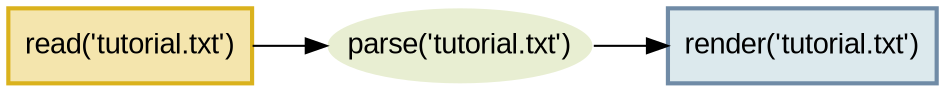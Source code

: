 digraph {
graph [rankdir=LR];
node [fontname=Arial shape=rect penwidth=2 color="#DAB21D"
      style=filled fillcolor="#F4E5AD"]
{rank=same
"read('tutorial.txt')"
}
node [shape=rect penwidth=2 color="#708BA6"
      style=filled fillcolor="#DCE9ED"]
{rank=same
"render('tutorial.txt')"
}
node [shape=oval penwidth=0 style=filled fillcolor="#E8EED2"
      margin="0.05,0"]
"parse('tutorial.txt')" -> "render('tutorial.txt')"
"read('tutorial.txt')" -> "parse('tutorial.txt')"
}